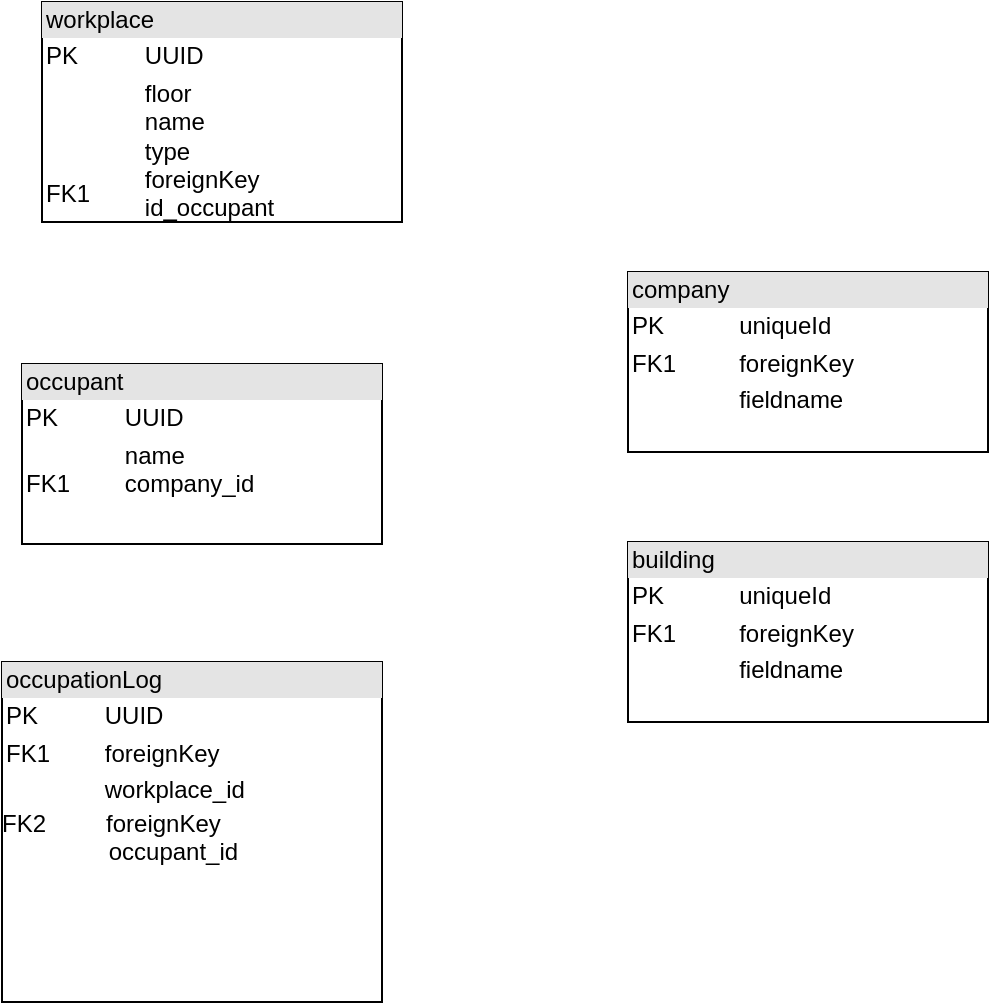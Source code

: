 <mxfile version="11.2.1" type="github" pages="1"><diagram name="Page-1" id="efa7a0a1-bf9b-a30e-e6df-94a7791c09e9"><mxGraphModel dx="1422" dy="796" grid="1" gridSize="10" guides="1" tooltips="1" connect="1" arrows="1" fold="1" page="1" pageScale="1" pageWidth="826" pageHeight="1169" background="#ffffff" math="0" shadow="0"><root><mxCell id="0"/><mxCell id="1" parent="0"/><mxCell id="v-_aELSgrAsVjUk6E0nn-114" value="&lt;div style=&quot;box-sizing: border-box ; width: 100% ; background: #e4e4e4 ; padding: 2px&quot;&gt;workplace&lt;/div&gt;&lt;table style=&quot;width: 100% ; font-size: 1em&quot; cellpadding=&quot;2&quot; cellspacing=&quot;0&quot;&gt;&lt;tbody&gt;&lt;tr&gt;&lt;td&gt;PK&lt;/td&gt;&lt;td&gt;UUID&lt;/td&gt;&lt;/tr&gt;&lt;tr&gt;&lt;td&gt;&lt;br&gt;&lt;br&gt;&lt;br&gt;FK1&lt;/td&gt;&lt;td&gt;floor&lt;br&gt;name&lt;br&gt;type&lt;br&gt;foreignKey&lt;br&gt;id_occupant&lt;/td&gt;&lt;/tr&gt;&lt;/tbody&gt;&lt;/table&gt;" style="verticalAlign=top;align=left;overflow=fill;html=1;" vertex="1" parent="1"><mxGeometry x="120" y="70" width="180" height="110" as="geometry"/></mxCell><mxCell id="v-_aELSgrAsVjUk6E0nn-115" value="Text" style="text;html=1;resizable=0;points=[];autosize=1;align=left;verticalAlign=top;spacingTop=-4;" vertex="1" parent="1"><mxGeometry x="524" y="370" width="40" height="20" as="geometry"/></mxCell><mxCell id="v-_aELSgrAsVjUk6E0nn-116" value="&lt;div style=&quot;box-sizing: border-box ; width: 100% ; background: #e4e4e4 ; padding: 2px&quot;&gt;occupationLog&lt;/div&gt;&lt;table style=&quot;width: 100% ; font-size: 1em&quot; cellpadding=&quot;2&quot; cellspacing=&quot;0&quot;&gt;&lt;tbody&gt;&lt;tr&gt;&lt;td&gt;PK&lt;/td&gt;&lt;td&gt;UUID&lt;/td&gt;&lt;/tr&gt;&lt;tr&gt;&lt;td&gt;FK1&lt;/td&gt;&lt;td&gt;foreignKey&lt;/td&gt;&lt;/tr&gt;&lt;tr&gt;&lt;td&gt;&lt;/td&gt;&lt;td&gt;workplace_id&lt;br&gt;&lt;/td&gt;&lt;/tr&gt;&lt;/tbody&gt;&lt;/table&gt;FK2&amp;nbsp; &amp;nbsp; &amp;nbsp; &amp;nbsp; &amp;nbsp;foreignKey&lt;br&gt;&amp;nbsp; &amp;nbsp; &amp;nbsp; &amp;nbsp; &amp;nbsp; &amp;nbsp; &amp;nbsp; &amp;nbsp; occupant_id" style="verticalAlign=top;align=left;overflow=fill;html=1;" vertex="1" parent="1"><mxGeometry x="100" y="400" width="190" height="170" as="geometry"/></mxCell><mxCell id="v-_aELSgrAsVjUk6E0nn-117" value="&lt;div style=&quot;box-sizing: border-box ; width: 100% ; background: #e4e4e4 ; padding: 2px&quot;&gt;company&lt;/div&gt;&lt;table style=&quot;width: 100% ; font-size: 1em&quot; cellpadding=&quot;2&quot; cellspacing=&quot;0&quot;&gt;&lt;tbody&gt;&lt;tr&gt;&lt;td&gt;PK&lt;/td&gt;&lt;td&gt;uniqueId&lt;/td&gt;&lt;/tr&gt;&lt;tr&gt;&lt;td&gt;FK1&lt;/td&gt;&lt;td&gt;foreignKey&lt;/td&gt;&lt;/tr&gt;&lt;tr&gt;&lt;td&gt;&lt;/td&gt;&lt;td&gt;fieldname&lt;/td&gt;&lt;/tr&gt;&lt;/tbody&gt;&lt;/table&gt;" style="verticalAlign=top;align=left;overflow=fill;html=1;" vertex="1" parent="1"><mxGeometry x="413" y="205" width="180" height="90" as="geometry"/></mxCell><mxCell id="v-_aELSgrAsVjUk6E0nn-118" value="&lt;div style=&quot;box-sizing: border-box ; width: 100% ; background: #e4e4e4 ; padding: 2px&quot;&gt;occupant&lt;/div&gt;&lt;table style=&quot;width: 100% ; font-size: 1em&quot; cellpadding=&quot;2&quot; cellspacing=&quot;0&quot;&gt;&lt;tbody&gt;&lt;tr&gt;&lt;td&gt;PK&lt;/td&gt;&lt;td&gt;UUID&lt;/td&gt;&lt;/tr&gt;&lt;tr&gt;&lt;td&gt;&lt;br&gt;FK1&lt;/td&gt;&lt;td&gt;name&lt;br&gt;company_id&lt;br&gt;&lt;/td&gt;&lt;/tr&gt;&lt;/tbody&gt;&lt;/table&gt;" style="verticalAlign=top;align=left;overflow=fill;html=1;" vertex="1" parent="1"><mxGeometry x="110" y="251" width="180" height="90" as="geometry"/></mxCell><mxCell id="v-_aELSgrAsVjUk6E0nn-119" value="&lt;div style=&quot;box-sizing: border-box ; width: 100% ; background: #e4e4e4 ; padding: 2px&quot;&gt;building&lt;/div&gt;&lt;table style=&quot;width: 100% ; font-size: 1em&quot; cellpadding=&quot;2&quot; cellspacing=&quot;0&quot;&gt;&lt;tbody&gt;&lt;tr&gt;&lt;td&gt;PK&lt;/td&gt;&lt;td&gt;uniqueId&lt;/td&gt;&lt;/tr&gt;&lt;tr&gt;&lt;td&gt;FK1&lt;/td&gt;&lt;td&gt;foreignKey&lt;/td&gt;&lt;/tr&gt;&lt;tr&gt;&lt;td&gt;&lt;/td&gt;&lt;td&gt;fieldname&lt;/td&gt;&lt;/tr&gt;&lt;/tbody&gt;&lt;/table&gt;" style="verticalAlign=top;align=left;overflow=fill;html=1;" vertex="1" parent="1"><mxGeometry x="413" y="340" width="180" height="90" as="geometry"/></mxCell></root></mxGraphModel></diagram></mxfile>